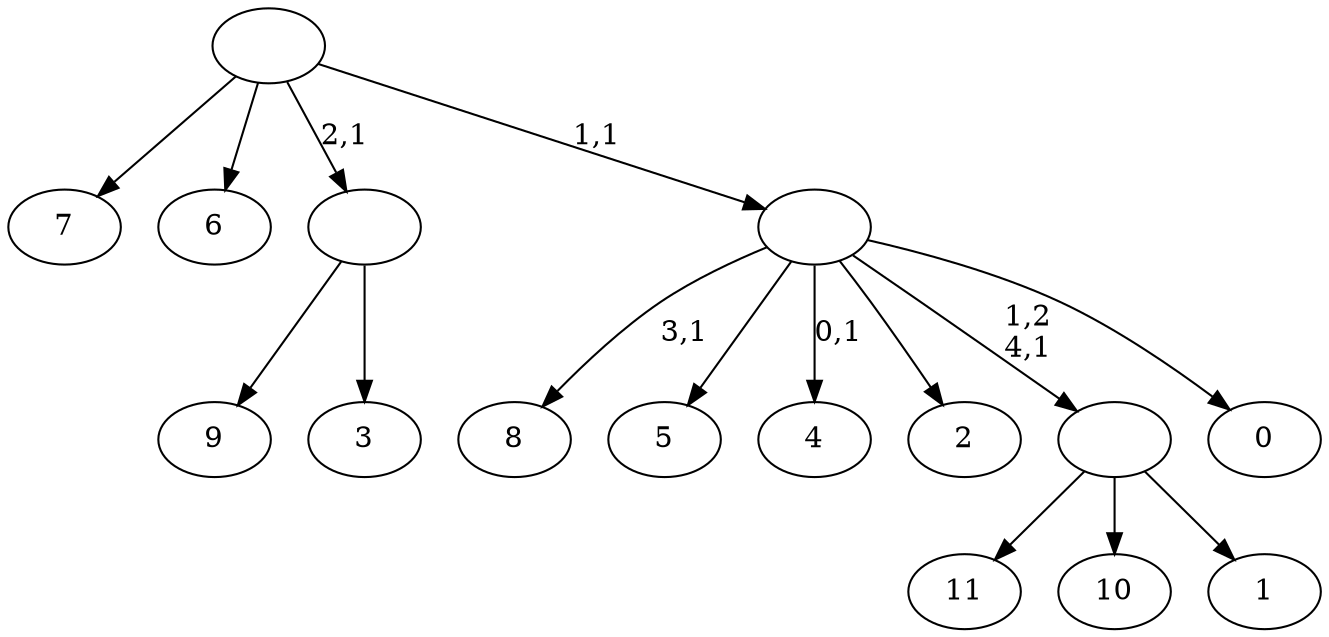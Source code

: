 digraph T {
	17 [label="11"]
	16 [label="10"]
	15 [label="9"]
	14 [label="8"]
	12 [label="7"]
	11 [label="6"]
	10 [label="5"]
	9 [label="4"]
	7 [label="3"]
	6 [label=""]
	5 [label="2"]
	4 [label="1"]
	3 [label=""]
	2 [label="0"]
	1 [label=""]
	0 [label=""]
	6 -> 15 [label=""]
	6 -> 7 [label=""]
	3 -> 17 [label=""]
	3 -> 16 [label=""]
	3 -> 4 [label=""]
	1 -> 9 [label="0,1"]
	1 -> 14 [label="3,1"]
	1 -> 10 [label=""]
	1 -> 5 [label=""]
	1 -> 3 [label="1,2\n4,1"]
	1 -> 2 [label=""]
	0 -> 12 [label=""]
	0 -> 11 [label=""]
	0 -> 6 [label="2,1"]
	0 -> 1 [label="1,1"]
}
